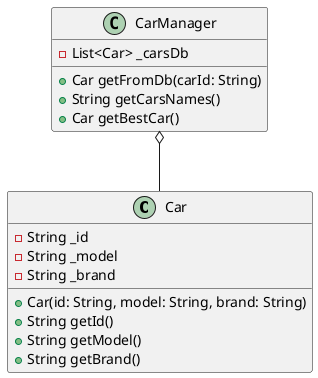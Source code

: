 @startuml srp
class Car {
  -String _id
  -String _model
  -String _brand
  +Car(id: String, model: String, brand: String)
  +String getId()
  +String getModel()
  +String getBrand()
}

class CarManager {
  -List<Car> _carsDb
  +Car getFromDb(carId: String)
  +String getCarsNames()
  +Car getBestCar()
}

CarManager o-- Car

@enduml
